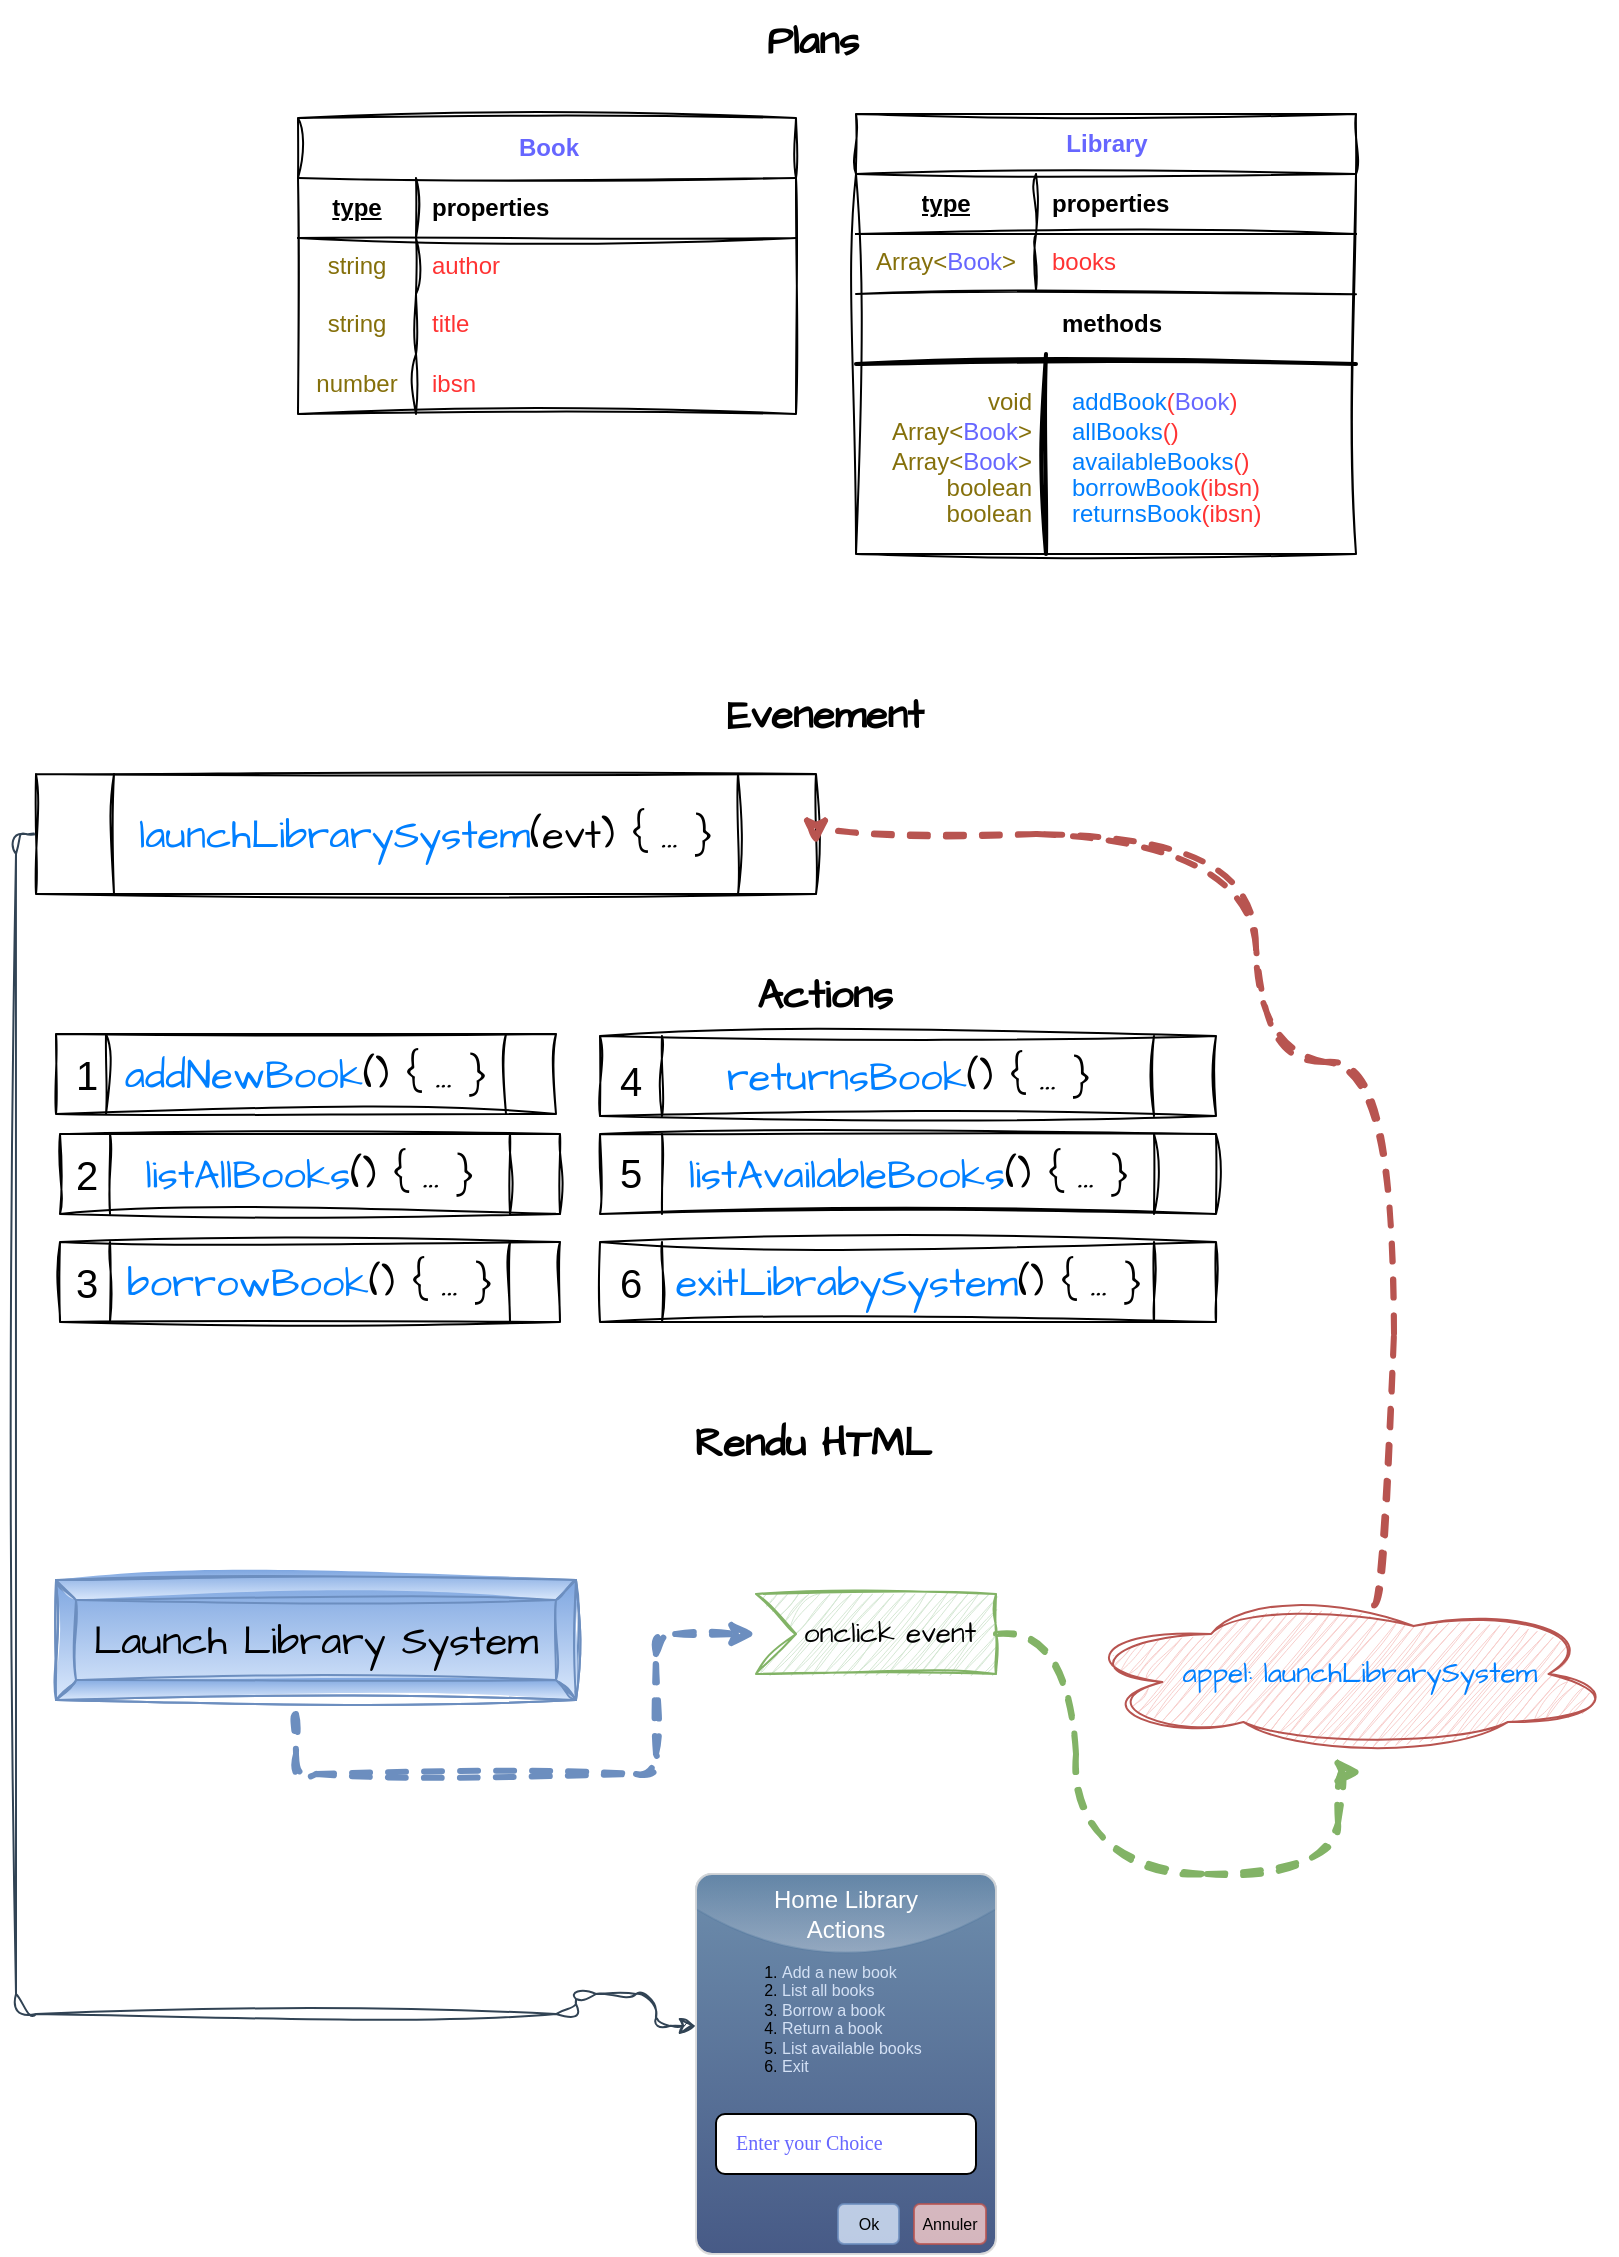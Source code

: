 <mxfile version="21.6.9" type="device">
  <diagram name="Page-1" id="LoJV06vB8Zq0_aZnyoDJ">
    <mxGraphModel dx="1246" dy="1634" grid="1" gridSize="10" guides="1" tooltips="1" connect="1" arrows="1" fold="1" page="1" pageScale="1" pageWidth="827" pageHeight="1169" background="none" math="0" shadow="0">
      <root>
        <mxCell id="0" />
        <mxCell id="1" parent="0" />
        <mxCell id="UfdmuZ-kfko3vVcRpHzJ-1" value="&lt;font color=&quot;#6666ff&quot;&gt;Book&lt;/font&gt;" style="shape=table;startSize=30;container=1;collapsible=1;childLayout=tableLayout;fixedRows=1;rowLines=0;fontStyle=1;align=center;resizeLast=1;html=1;labelBackgroundColor=none;rounded=0;sketch=1;curveFitting=1;jiggle=2;movable=1;resizable=1;rotatable=1;deletable=1;editable=1;locked=0;connectable=1;" vertex="1" parent="1">
          <mxGeometry x="151" y="62" width="249" height="148" as="geometry">
            <mxRectangle x="41" y="42" width="70" height="30" as="alternateBounds" />
          </mxGeometry>
        </mxCell>
        <mxCell id="UfdmuZ-kfko3vVcRpHzJ-2" value="" style="shape=tableRow;horizontal=0;startSize=0;swimlaneHead=0;swimlaneBody=0;fillColor=none;collapsible=0;dropTarget=0;points=[[0,0.5],[1,0.5]];portConstraint=eastwest;top=0;left=0;right=0;bottom=1;labelBackgroundColor=none;rounded=0;sketch=1;curveFitting=1;jiggle=2;movable=1;resizable=1;rotatable=1;deletable=1;editable=1;locked=0;connectable=1;" vertex="1" parent="UfdmuZ-kfko3vVcRpHzJ-1">
          <mxGeometry y="30" width="249" height="30" as="geometry" />
        </mxCell>
        <mxCell id="UfdmuZ-kfko3vVcRpHzJ-3" value="type" style="shape=partialRectangle;connectable=1;fillColor=none;top=0;left=0;bottom=0;right=0;fontStyle=5;overflow=hidden;whiteSpace=wrap;html=1;labelBackgroundColor=none;rounded=0;sketch=1;curveFitting=1;jiggle=2;movable=1;resizable=1;rotatable=1;deletable=1;editable=1;locked=0;" vertex="1" parent="UfdmuZ-kfko3vVcRpHzJ-2">
          <mxGeometry width="59" height="30" as="geometry">
            <mxRectangle width="59" height="30" as="alternateBounds" />
          </mxGeometry>
        </mxCell>
        <mxCell id="UfdmuZ-kfko3vVcRpHzJ-4" value="properties" style="shape=partialRectangle;connectable=1;fillColor=none;top=0;left=0;bottom=0;right=0;align=left;spacingLeft=6;fontStyle=1;overflow=hidden;whiteSpace=wrap;html=1;labelBackgroundColor=none;rounded=0;sketch=1;curveFitting=1;jiggle=2;movable=1;resizable=1;rotatable=1;deletable=1;editable=1;locked=0;" vertex="1" parent="UfdmuZ-kfko3vVcRpHzJ-2">
          <mxGeometry x="59" width="190" height="30" as="geometry">
            <mxRectangle width="190" height="30" as="alternateBounds" />
          </mxGeometry>
        </mxCell>
        <mxCell id="UfdmuZ-kfko3vVcRpHzJ-5" value="" style="shape=tableRow;horizontal=0;startSize=0;swimlaneHead=0;swimlaneBody=0;fillColor=none;collapsible=0;dropTarget=0;points=[[0,0.5],[1,0.5]];portConstraint=eastwest;top=0;left=0;right=0;bottom=0;labelBackgroundColor=none;rounded=0;sketch=1;curveFitting=1;jiggle=2;movable=1;resizable=1;rotatable=1;deletable=1;editable=1;locked=0;connectable=1;" vertex="1" parent="UfdmuZ-kfko3vVcRpHzJ-1">
          <mxGeometry y="60" width="249" height="28" as="geometry" />
        </mxCell>
        <mxCell id="UfdmuZ-kfko3vVcRpHzJ-6" value="string" style="shape=partialRectangle;connectable=1;fillColor=none;top=0;left=0;bottom=0;right=0;editable=1;overflow=hidden;whiteSpace=wrap;html=1;labelBackgroundColor=none;rounded=0;sketch=1;curveFitting=1;jiggle=2;fontColor=#85700B;movable=1;resizable=1;rotatable=1;deletable=1;locked=0;" vertex="1" parent="UfdmuZ-kfko3vVcRpHzJ-5">
          <mxGeometry width="59" height="28" as="geometry">
            <mxRectangle width="59" height="28" as="alternateBounds" />
          </mxGeometry>
        </mxCell>
        <mxCell id="UfdmuZ-kfko3vVcRpHzJ-7" value="author" style="shape=partialRectangle;connectable=1;fillColor=none;top=0;left=0;bottom=0;right=0;align=left;spacingLeft=6;overflow=hidden;whiteSpace=wrap;html=1;labelBackgroundColor=none;rounded=0;sketch=1;curveFitting=1;jiggle=2;fontColor=#FF3333;movable=1;resizable=1;rotatable=1;deletable=1;editable=1;locked=0;" vertex="1" parent="UfdmuZ-kfko3vVcRpHzJ-5">
          <mxGeometry x="59" width="190" height="28" as="geometry">
            <mxRectangle width="190" height="28" as="alternateBounds" />
          </mxGeometry>
        </mxCell>
        <mxCell id="UfdmuZ-kfko3vVcRpHzJ-8" value="" style="shape=tableRow;horizontal=0;startSize=0;swimlaneHead=0;swimlaneBody=0;fillColor=none;collapsible=0;dropTarget=0;points=[[0,0.5],[1,0.5]];portConstraint=eastwest;top=0;left=0;right=0;bottom=0;labelBackgroundColor=none;rounded=0;sketch=1;curveFitting=1;jiggle=2;movable=1;resizable=1;rotatable=1;deletable=1;editable=1;locked=0;connectable=1;" vertex="1" parent="UfdmuZ-kfko3vVcRpHzJ-1">
          <mxGeometry y="88" width="249" height="30" as="geometry" />
        </mxCell>
        <mxCell id="UfdmuZ-kfko3vVcRpHzJ-9" value="string" style="shape=partialRectangle;connectable=1;fillColor=none;top=0;left=0;bottom=0;right=0;editable=1;overflow=hidden;whiteSpace=wrap;html=1;labelBackgroundColor=none;rounded=0;sketch=1;curveFitting=1;jiggle=2;fontColor=#85700B;movable=1;resizable=1;rotatable=1;deletable=1;locked=0;" vertex="1" parent="UfdmuZ-kfko3vVcRpHzJ-8">
          <mxGeometry width="59" height="30" as="geometry">
            <mxRectangle width="59" height="30" as="alternateBounds" />
          </mxGeometry>
        </mxCell>
        <mxCell id="UfdmuZ-kfko3vVcRpHzJ-10" value="title" style="shape=partialRectangle;connectable=1;fillColor=none;top=0;left=0;bottom=0;right=0;align=left;spacingLeft=6;overflow=hidden;whiteSpace=wrap;html=1;labelBackgroundColor=none;rounded=0;sketch=1;curveFitting=1;jiggle=2;fontColor=#FF3333;movable=1;resizable=1;rotatable=1;deletable=1;editable=1;locked=0;" vertex="1" parent="UfdmuZ-kfko3vVcRpHzJ-8">
          <mxGeometry x="59" width="190" height="30" as="geometry">
            <mxRectangle width="190" height="30" as="alternateBounds" />
          </mxGeometry>
        </mxCell>
        <mxCell id="UfdmuZ-kfko3vVcRpHzJ-11" value="" style="shape=tableRow;horizontal=0;startSize=0;swimlaneHead=0;swimlaneBody=0;fillColor=none;collapsible=0;dropTarget=0;points=[[0,0.5],[1,0.5]];portConstraint=eastwest;top=0;left=0;right=0;bottom=0;labelBackgroundColor=none;rounded=0;sketch=1;curveFitting=1;jiggle=2;movable=1;resizable=1;rotatable=1;deletable=1;editable=1;locked=0;connectable=1;" vertex="1" parent="UfdmuZ-kfko3vVcRpHzJ-1">
          <mxGeometry y="118" width="249" height="30" as="geometry" />
        </mxCell>
        <mxCell id="UfdmuZ-kfko3vVcRpHzJ-12" value="number" style="shape=partialRectangle;connectable=1;fillColor=none;top=0;left=0;bottom=0;right=0;editable=1;overflow=hidden;whiteSpace=wrap;html=1;labelBackgroundColor=none;rounded=0;sketch=1;curveFitting=1;jiggle=2;fontColor=#85700B;movable=1;resizable=1;rotatable=1;deletable=1;locked=0;" vertex="1" parent="UfdmuZ-kfko3vVcRpHzJ-11">
          <mxGeometry width="59" height="30" as="geometry">
            <mxRectangle width="59" height="30" as="alternateBounds" />
          </mxGeometry>
        </mxCell>
        <mxCell id="UfdmuZ-kfko3vVcRpHzJ-13" value="ibsn" style="shape=partialRectangle;connectable=1;fillColor=none;top=0;left=0;bottom=0;right=0;align=left;spacingLeft=6;overflow=hidden;whiteSpace=wrap;html=1;labelBackgroundColor=none;rounded=0;sketch=1;curveFitting=1;jiggle=2;fontColor=#FF3333;movable=1;resizable=1;rotatable=1;deletable=1;editable=1;locked=0;" vertex="1" parent="UfdmuZ-kfko3vVcRpHzJ-11">
          <mxGeometry x="59" width="190" height="30" as="geometry">
            <mxRectangle width="190" height="30" as="alternateBounds" />
          </mxGeometry>
        </mxCell>
        <mxCell id="UfdmuZ-kfko3vVcRpHzJ-14" value="&lt;font color=&quot;#6666ff&quot;&gt;Library&lt;/font&gt;" style="shape=table;startSize=30;container=1;collapsible=1;childLayout=tableLayout;fixedRows=1;rowLines=0;fontStyle=1;align=center;resizeLast=1;html=1;labelBackgroundColor=none;rounded=0;sketch=1;curveFitting=1;jiggle=2;movable=1;resizable=1;rotatable=1;deletable=1;editable=1;locked=0;connectable=1;" vertex="1" parent="1">
          <mxGeometry x="430" y="60" width="250" height="220" as="geometry">
            <mxRectangle x="41" y="42" width="70" height="30" as="alternateBounds" />
          </mxGeometry>
        </mxCell>
        <mxCell id="UfdmuZ-kfko3vVcRpHzJ-15" value="" style="shape=tableRow;horizontal=0;startSize=0;swimlaneHead=0;swimlaneBody=0;fillColor=none;collapsible=0;dropTarget=0;points=[[0,0.5],[1,0.5]];portConstraint=eastwest;top=0;left=0;right=0;bottom=1;labelBackgroundColor=none;rounded=0;sketch=1;curveFitting=1;jiggle=2;movable=1;resizable=1;rotatable=1;deletable=1;editable=1;locked=0;connectable=1;" vertex="1" parent="UfdmuZ-kfko3vVcRpHzJ-14">
          <mxGeometry y="30" width="250" height="30" as="geometry" />
        </mxCell>
        <mxCell id="UfdmuZ-kfko3vVcRpHzJ-16" value="type" style="shape=partialRectangle;connectable=1;fillColor=none;top=0;left=0;bottom=0;right=0;fontStyle=5;overflow=hidden;whiteSpace=wrap;html=1;labelBackgroundColor=none;rounded=0;sketch=1;curveFitting=1;jiggle=2;movable=1;resizable=1;rotatable=1;deletable=1;editable=1;locked=0;" vertex="1" parent="UfdmuZ-kfko3vVcRpHzJ-15">
          <mxGeometry width="90" height="30" as="geometry">
            <mxRectangle width="90" height="30" as="alternateBounds" />
          </mxGeometry>
        </mxCell>
        <mxCell id="UfdmuZ-kfko3vVcRpHzJ-17" value="properties" style="shape=partialRectangle;connectable=1;fillColor=none;top=0;left=0;bottom=0;right=0;align=left;spacingLeft=6;fontStyle=1;overflow=hidden;whiteSpace=wrap;html=1;labelBackgroundColor=none;rounded=0;sketch=1;curveFitting=1;jiggle=2;movable=1;resizable=1;rotatable=1;deletable=1;editable=1;locked=0;" vertex="1" parent="UfdmuZ-kfko3vVcRpHzJ-15">
          <mxGeometry x="90" width="160" height="30" as="geometry">
            <mxRectangle width="160" height="30" as="alternateBounds" />
          </mxGeometry>
        </mxCell>
        <mxCell id="UfdmuZ-kfko3vVcRpHzJ-18" value="" style="shape=tableRow;horizontal=0;startSize=0;swimlaneHead=0;swimlaneBody=0;fillColor=none;collapsible=0;dropTarget=0;points=[[0,0.5],[1,0.5]];portConstraint=eastwest;top=0;left=0;right=0;bottom=0;labelBackgroundColor=none;rounded=0;sketch=1;curveFitting=1;jiggle=2;movable=1;resizable=1;rotatable=1;deletable=1;editable=1;locked=0;connectable=1;" vertex="1" parent="UfdmuZ-kfko3vVcRpHzJ-14">
          <mxGeometry y="60" width="250" height="28" as="geometry" />
        </mxCell>
        <mxCell id="UfdmuZ-kfko3vVcRpHzJ-19" value="&lt;font color=&quot;#85700b&quot;&gt;Array&amp;lt;&lt;/font&gt;&lt;font color=&quot;#6666ff&quot;&gt;Book&lt;/font&gt;&lt;font color=&quot;#85700b&quot;&gt;&amp;gt;&lt;/font&gt;" style="shape=partialRectangle;connectable=1;fillColor=none;top=0;left=0;bottom=0;right=0;editable=1;overflow=hidden;whiteSpace=wrap;html=1;labelBackgroundColor=none;rounded=0;sketch=1;curveFitting=1;jiggle=2;movable=1;resizable=1;rotatable=1;deletable=1;locked=0;" vertex="1" parent="UfdmuZ-kfko3vVcRpHzJ-18">
          <mxGeometry width="90" height="28" as="geometry">
            <mxRectangle width="90" height="28" as="alternateBounds" />
          </mxGeometry>
        </mxCell>
        <mxCell id="UfdmuZ-kfko3vVcRpHzJ-20" value="books" style="shape=partialRectangle;connectable=1;fillColor=none;top=0;left=0;bottom=0;right=0;align=left;spacingLeft=6;overflow=hidden;whiteSpace=wrap;html=1;labelBackgroundColor=none;rounded=0;sketch=1;curveFitting=1;jiggle=2;fontColor=#FF3333;movable=1;resizable=1;rotatable=1;deletable=1;editable=1;locked=0;" vertex="1" parent="UfdmuZ-kfko3vVcRpHzJ-18">
          <mxGeometry x="90" width="160" height="28" as="geometry">
            <mxRectangle width="160" height="28" as="alternateBounds" />
          </mxGeometry>
        </mxCell>
        <mxCell id="UfdmuZ-kfko3vVcRpHzJ-37" value="" style="endArrow=none;html=1;rounded=0;sketch=1;hachureGap=4;jiggle=2;curveFitting=1;fontFamily=Architects Daughter;fontSource=https%3A%2F%2Ffonts.googleapis.com%2Fcss%3Ffamily%3DArchitects%2BDaughter;fontSize=16;entryX=1;entryY=1.076;entryDx=0;entryDy=0;entryPerimeter=0;movable=1;resizable=1;rotatable=1;deletable=1;editable=1;locked=0;connectable=1;" edge="1" parent="1" target="UfdmuZ-kfko3vVcRpHzJ-18">
          <mxGeometry width="50" height="50" relative="1" as="geometry">
            <mxPoint x="430" y="150" as="sourcePoint" />
            <mxPoint x="550" y="150" as="targetPoint" />
          </mxGeometry>
        </mxCell>
        <mxCell id="UfdmuZ-kfko3vVcRpHzJ-40" value="methods" style="shape=partialRectangle;connectable=1;fillColor=none;top=0;left=0;bottom=0;right=0;align=center;spacingLeft=6;fontStyle=1;overflow=hidden;whiteSpace=wrap;html=1;labelBackgroundColor=none;rounded=0;sketch=1;curveFitting=1;jiggle=2;movable=1;resizable=1;rotatable=1;deletable=1;editable=1;locked=0;" vertex="1" parent="1">
          <mxGeometry x="430" y="150" width="250" height="30" as="geometry">
            <mxRectangle width="209" height="30" as="alternateBounds" />
          </mxGeometry>
        </mxCell>
        <mxCell id="UfdmuZ-kfko3vVcRpHzJ-46" value="" style="line;strokeWidth=2;html=1;sketch=1;hachureGap=4;jiggle=2;curveFitting=1;fontFamily=Architects Daughter;fontSource=https%3A%2F%2Ffonts.googleapis.com%2Fcss%3Ffamily%3DArchitects%2BDaughter;fontSize=20;movable=1;resizable=1;rotatable=1;deletable=1;editable=1;locked=0;connectable=1;" vertex="1" parent="1">
          <mxGeometry x="430" y="180" width="250" height="10" as="geometry" />
        </mxCell>
        <mxCell id="UfdmuZ-kfko3vVcRpHzJ-55" value="&lt;font color=&quot;#85700b&quot;&gt;void&lt;/font&gt;" style="shape=partialRectangle;connectable=1;fillColor=none;top=0;left=0;bottom=0;right=0;editable=1;overflow=hidden;whiteSpace=wrap;html=1;labelBackgroundColor=none;rounded=0;sketch=1;curveFitting=1;jiggle=2;align=right;strokeColor=default;aspect=fixed;movable=1;resizable=1;rotatable=1;deletable=1;locked=0;" vertex="1" parent="1">
          <mxGeometry x="430" y="194" width="90" height="20" as="geometry">
            <mxRectangle width="90" height="28" as="alternateBounds" />
          </mxGeometry>
        </mxCell>
        <mxCell id="UfdmuZ-kfko3vVcRpHzJ-56" value="&lt;font color=&quot;#007fff&quot;&gt;addBook&lt;/font&gt;(&lt;font color=&quot;#6666ff&quot;&gt;Book&lt;/font&gt;)" style="shape=partialRectangle;connectable=1;fillColor=none;top=0;left=0;bottom=0;right=0;align=left;spacingLeft=6;overflow=hidden;whiteSpace=wrap;html=1;labelBackgroundColor=none;rounded=0;sketch=1;curveFitting=1;jiggle=2;fontColor=#FF3333;strokeColor=default;aspect=fixed;movable=1;resizable=1;rotatable=1;deletable=1;editable=1;locked=0;" vertex="1" parent="1">
          <mxGeometry x="530" y="194" width="150" height="20" as="geometry">
            <mxRectangle width="210" height="28" as="alternateBounds" />
          </mxGeometry>
        </mxCell>
        <mxCell id="UfdmuZ-kfko3vVcRpHzJ-57" value="" style="line;strokeWidth=2;direction=south;html=1;sketch=1;hachureGap=4;jiggle=2;curveFitting=1;fontFamily=Architects Daughter;fontSource=https%3A%2F%2Ffonts.googleapis.com%2Fcss%3Ffamily%3DArchitects%2BDaughter;fontSize=20;movable=1;resizable=1;rotatable=1;deletable=1;editable=1;locked=0;connectable=1;" vertex="1" parent="1">
          <mxGeometry x="520" y="180" width="10" height="100" as="geometry" />
        </mxCell>
        <mxCell id="UfdmuZ-kfko3vVcRpHzJ-58" value="&lt;font color=&quot;#85700b&quot;&gt;Array&amp;lt;&lt;/font&gt;&lt;font color=&quot;#6666ff&quot;&gt;Book&lt;/font&gt;&lt;font color=&quot;#85700b&quot;&gt;&amp;gt;&lt;/font&gt;" style="shape=partialRectangle;connectable=1;fillColor=none;top=0;left=0;bottom=0;right=0;editable=1;overflow=hidden;whiteSpace=wrap;html=1;labelBackgroundColor=none;rounded=0;sketch=1;curveFitting=1;jiggle=2;align=right;strokeColor=default;aspect=fixed;movable=1;resizable=1;rotatable=1;deletable=1;locked=0;" vertex="1" parent="1">
          <mxGeometry x="430" y="209" width="90" height="20" as="geometry">
            <mxRectangle width="90" height="28" as="alternateBounds" />
          </mxGeometry>
        </mxCell>
        <mxCell id="UfdmuZ-kfko3vVcRpHzJ-59" value="&lt;font color=&quot;#007fff&quot;&gt;allBooks&lt;/font&gt;()" style="shape=partialRectangle;connectable=1;fillColor=none;top=0;left=0;bottom=0;right=0;align=left;spacingLeft=6;overflow=hidden;whiteSpace=wrap;html=1;labelBackgroundColor=none;rounded=0;sketch=1;curveFitting=1;jiggle=2;fontColor=#FF3333;strokeColor=default;aspect=fixed;movable=1;resizable=1;rotatable=1;deletable=1;editable=1;locked=0;" vertex="1" parent="1">
          <mxGeometry x="530" y="209" width="150" height="20" as="geometry">
            <mxRectangle width="210" height="28" as="alternateBounds" />
          </mxGeometry>
        </mxCell>
        <mxCell id="UfdmuZ-kfko3vVcRpHzJ-60" value="&lt;font color=&quot;#85700b&quot;&gt;boolean&lt;/font&gt;" style="shape=partialRectangle;connectable=1;fillColor=none;top=0;left=0;bottom=0;right=0;editable=1;overflow=hidden;whiteSpace=wrap;html=1;labelBackgroundColor=none;rounded=0;sketch=1;curveFitting=1;jiggle=2;align=right;strokeColor=default;aspect=fixed;movable=1;resizable=1;rotatable=1;deletable=1;locked=0;" vertex="1" parent="1">
          <mxGeometry x="430" y="237" width="90" height="20" as="geometry">
            <mxRectangle width="90" height="28" as="alternateBounds" />
          </mxGeometry>
        </mxCell>
        <mxCell id="UfdmuZ-kfko3vVcRpHzJ-61" value="&lt;font color=&quot;#007fff&quot;&gt;borrowBook&lt;/font&gt;(ibsn)" style="shape=partialRectangle;connectable=1;fillColor=none;top=0;left=0;bottom=0;right=0;align=left;spacingLeft=6;overflow=hidden;whiteSpace=wrap;html=1;labelBackgroundColor=none;rounded=0;sketch=1;curveFitting=1;jiggle=2;fontColor=#FF3333;strokeColor=default;aspect=fixed;movable=1;resizable=1;rotatable=1;deletable=1;editable=1;locked=0;" vertex="1" parent="1">
          <mxGeometry x="530" y="237" width="150" height="20" as="geometry">
            <mxRectangle width="210" height="28" as="alternateBounds" />
          </mxGeometry>
        </mxCell>
        <mxCell id="UfdmuZ-kfko3vVcRpHzJ-62" value="&lt;font color=&quot;#85700b&quot;&gt;boolean&lt;/font&gt;" style="shape=partialRectangle;connectable=1;fillColor=none;top=0;left=0;bottom=0;right=0;editable=1;overflow=hidden;whiteSpace=wrap;html=1;labelBackgroundColor=none;rounded=0;sketch=1;curveFitting=1;jiggle=2;align=right;strokeColor=default;aspect=fixed;movable=1;resizable=1;rotatable=1;deletable=1;locked=0;" vertex="1" parent="1">
          <mxGeometry x="430" y="250" width="90" height="20" as="geometry">
            <mxRectangle width="90" height="28" as="alternateBounds" />
          </mxGeometry>
        </mxCell>
        <mxCell id="UfdmuZ-kfko3vVcRpHzJ-63" value="&lt;font color=&quot;#007fff&quot;&gt;returnsBook&lt;/font&gt;(ibsn)" style="shape=partialRectangle;connectable=1;fillColor=none;top=0;left=0;bottom=0;right=0;align=left;spacingLeft=6;overflow=hidden;whiteSpace=wrap;html=1;labelBackgroundColor=none;rounded=0;sketch=1;curveFitting=1;jiggle=2;fontColor=#FF3333;strokeColor=default;aspect=fixed;movable=1;resizable=1;rotatable=1;deletable=1;editable=1;locked=0;" vertex="1" parent="1">
          <mxGeometry x="530" y="250" width="150" height="20" as="geometry">
            <mxRectangle width="210" height="28" as="alternateBounds" />
          </mxGeometry>
        </mxCell>
        <mxCell id="UfdmuZ-kfko3vVcRpHzJ-65" value="&lt;font color=&quot;#85700b&quot;&gt;Array&amp;lt;&lt;/font&gt;&lt;font color=&quot;#6666ff&quot;&gt;Book&lt;/font&gt;&lt;font color=&quot;#85700b&quot;&gt;&amp;gt;&lt;/font&gt;" style="shape=partialRectangle;connectable=1;fillColor=none;top=0;left=0;bottom=0;right=0;editable=1;overflow=hidden;whiteSpace=wrap;html=1;labelBackgroundColor=none;rounded=0;sketch=1;curveFitting=1;jiggle=2;align=right;strokeColor=default;aspect=fixed;movable=1;resizable=1;rotatable=1;deletable=1;locked=0;" vertex="1" parent="1">
          <mxGeometry x="430" y="224" width="90" height="20" as="geometry">
            <mxRectangle width="90" height="28" as="alternateBounds" />
          </mxGeometry>
        </mxCell>
        <mxCell id="UfdmuZ-kfko3vVcRpHzJ-66" value="&lt;font color=&quot;#007fff&quot;&gt;availableBooks&lt;/font&gt;()" style="shape=partialRectangle;connectable=1;fillColor=none;top=0;left=0;bottom=0;right=0;align=left;spacingLeft=6;overflow=hidden;whiteSpace=wrap;html=1;labelBackgroundColor=none;rounded=0;sketch=1;curveFitting=1;jiggle=2;fontColor=#FF3333;strokeColor=default;aspect=fixed;movable=1;resizable=1;rotatable=1;deletable=1;editable=1;locked=0;" vertex="1" parent="1">
          <mxGeometry x="530" y="224" width="150" height="20" as="geometry">
            <mxRectangle width="210" height="28" as="alternateBounds" />
          </mxGeometry>
        </mxCell>
        <mxCell id="UfdmuZ-kfko3vVcRpHzJ-119" value="" style="edgeStyle=orthogonalEdgeStyle;rounded=1;sketch=1;hachureGap=4;jiggle=2;curveFitting=1;orthogonalLoop=1;jettySize=auto;html=1;fontFamily=Architects Daughter;fontSource=https%3A%2F%2Ffonts.googleapis.com%2Fcss%3Ffamily%3DArchitects%2BDaughter;fontSize=16;dashed=1;strokeWidth=3;fillColor=#dae8fc;strokeColor=#6c8ebf;" edge="1" parent="1" target="UfdmuZ-kfko3vVcRpHzJ-111">
          <mxGeometry relative="1" as="geometry">
            <mxPoint x="150.0" y="860" as="sourcePoint" />
            <Array as="points">
              <mxPoint x="150" y="890" />
              <mxPoint x="330" y="890" />
              <mxPoint x="330" y="820" />
            </Array>
          </mxGeometry>
        </mxCell>
        <mxCell id="UfdmuZ-kfko3vVcRpHzJ-72" value="Launch Library System" style="labelPosition=center;verticalLabelPosition=middle;align=center;html=1;shape=mxgraph.basic.button;dx=10;whiteSpace=wrap;hachureGap=4;fontFamily=Architects Daughter;fontSource=https%3A%2F%2Ffonts.googleapis.com%2Fcss%3Ffamily%3DArchitects%2BDaughter;fontSize=20;flipH=1;flipV=1;sketch=1;curveFitting=1;jiggle=2;shadow=0;fixedWidth=0;resizeWidth=0;fillColor=#dae8fc;gradientColor=#7ea6e0;strokeColor=#6c8ebf;" vertex="1" parent="1">
          <mxGeometry x="30" y="793" width="260" height="60" as="geometry" />
        </mxCell>
        <mxCell id="UfdmuZ-kfko3vVcRpHzJ-73" value="Plans" style="text;html=1;align=center;verticalAlign=middle;resizable=0;points=[];autosize=1;strokeColor=none;fillColor=none;fontSize=20;fontFamily=Architects Daughter;fontStyle=1" vertex="1" parent="1">
          <mxGeometry x="373" y="3" width="70" height="40" as="geometry" />
        </mxCell>
        <mxCell id="UfdmuZ-kfko3vVcRpHzJ-76" value="Rendu HTML" style="text;html=1;align=center;verticalAlign=middle;resizable=0;points=[];autosize=1;strokeColor=none;fillColor=none;fontSize=20;fontFamily=Architects Daughter;fontStyle=1" vertex="1" parent="1">
          <mxGeometry x="333" y="704" width="150" height="40" as="geometry" />
        </mxCell>
        <mxCell id="UfdmuZ-kfko3vVcRpHzJ-123" value="" style="edgeStyle=orthogonalEdgeStyle;sketch=1;hachureGap=4;jiggle=2;curveFitting=1;orthogonalLoop=1;jettySize=auto;html=1;fontFamily=Architects Daughter;fontSource=https%3A%2F%2Ffonts.googleapis.com%2Fcss%3Ffamily%3DArchitects%2BDaughter;fontSize=16;curved=1;dashed=1;strokeWidth=3;entryX=0.53;entryY=0.988;entryDx=0;entryDy=0;entryPerimeter=0;fillColor=#d5e8d4;strokeColor=#82b366;" edge="1" parent="1" source="UfdmuZ-kfko3vVcRpHzJ-111">
          <mxGeometry relative="1" as="geometry">
            <mxPoint x="683.1" y="889.04" as="targetPoint" />
            <Array as="points">
              <mxPoint x="540" y="820" />
              <mxPoint x="540" y="940" />
              <mxPoint x="671" y="940" />
              <mxPoint x="671" y="889" />
            </Array>
          </mxGeometry>
        </mxCell>
        <mxCell id="UfdmuZ-kfko3vVcRpHzJ-111" value="onclick event" style="html=1;shape=mxgraph.infographic.ribbonSimple;notch1=20;notch2=0;align=center;verticalAlign=middle;fontSize=14;fontStyle=0;fillColor=#d5e8d4;flipH=0;spacingRight=0;spacingLeft=14;whiteSpace=wrap;sketch=1;hachureGap=4;jiggle=2;curveFitting=1;fontFamily=Architects Daughter;fontSource=https%3A%2F%2Ffonts.googleapis.com%2Fcss%3Ffamily%3DArchitects%2BDaughter;strokeColor=#82b366;" vertex="1" parent="1">
          <mxGeometry x="380" y="800" width="120" height="40" as="geometry" />
        </mxCell>
        <mxCell id="UfdmuZ-kfko3vVcRpHzJ-122" value="&lt;font color=&quot;#007fff&quot;&gt;appel: launchLibrarySystem&lt;/font&gt;" style="ellipse;shape=cloud;whiteSpace=wrap;html=1;fontSize=14;fontFamily=Architects Daughter;fillColor=#f8cecc;strokeColor=#b85450;fontStyle=0;spacingRight=0;spacingLeft=14;sketch=1;hachureGap=4;jiggle=2;curveFitting=1;fontSource=https%3A%2F%2Ffonts.googleapis.com%2Fcss%3Ffamily%3DArchitects%2BDaughter;" vertex="1" parent="1">
          <mxGeometry x="540" y="800" width="270" height="80" as="geometry" />
        </mxCell>
        <mxCell id="UfdmuZ-kfko3vVcRpHzJ-135" value="Evenement" style="text;html=1;align=center;verticalAlign=middle;resizable=0;points=[];autosize=1;strokeColor=none;fillColor=none;fontSize=20;fontFamily=Architects Daughter;fontStyle=1" vertex="1" parent="1">
          <mxGeometry x="349" y="340" width="130" height="40" as="geometry" />
        </mxCell>
        <mxCell id="UfdmuZ-kfko3vVcRpHzJ-161" value="" style="edgeStyle=orthogonalEdgeStyle;rounded=1;sketch=1;hachureGap=4;jiggle=2;curveFitting=1;orthogonalLoop=1;jettySize=auto;html=1;fontFamily=Architects Daughter;fontSource=https%3A%2F%2Ffonts.googleapis.com%2Fcss%3Ffamily%3DArchitects%2BDaughter;fontSize=16;exitX=0;exitY=0.5;exitDx=0;exitDy=0;entryX=0;entryY=0.4;entryDx=0;entryDy=0;entryPerimeter=0;fillColor=#647687;strokeColor=#314354;" edge="1" parent="1" source="UfdmuZ-kfko3vVcRpHzJ-136" target="UfdmuZ-kfko3vVcRpHzJ-153">
          <mxGeometry relative="1" as="geometry">
            <mxPoint x="10" y="420" as="sourcePoint" />
            <mxPoint x="320" y="910" as="targetPoint" />
            <Array as="points">
              <mxPoint x="10" y="420" />
              <mxPoint x="10" y="1010" />
              <mxPoint x="290" y="1010" />
              <mxPoint x="290" y="1000" />
              <mxPoint x="330" y="1000" />
            </Array>
          </mxGeometry>
        </mxCell>
        <mxCell id="UfdmuZ-kfko3vVcRpHzJ-136" value="&lt;font color=&quot;#007fff&quot;&gt;launchLibrarySystem&lt;/font&gt;(evt) { ... }" style="shape=process;whiteSpace=wrap;html=1;backgroundOutline=1;sketch=1;hachureGap=4;jiggle=2;curveFitting=1;fontFamily=Architects Daughter;fontSource=https%3A%2F%2Ffonts.googleapis.com%2Fcss%3Ffamily%3DArchitects%2BDaughter;fontSize=20;" vertex="1" parent="1">
          <mxGeometry x="20" y="390" width="390" height="60" as="geometry" />
        </mxCell>
        <mxCell id="UfdmuZ-kfko3vVcRpHzJ-144" value="" style="edgeStyle=orthogonalEdgeStyle;sketch=1;hachureGap=4;jiggle=2;curveFitting=1;orthogonalLoop=1;jettySize=auto;html=1;fontFamily=Architects Daughter;fontSource=https%3A%2F%2Ffonts.googleapis.com%2Fcss%3Ffamily%3DArchitects%2BDaughter;fontSize=16;curved=1;dashed=1;strokeWidth=3;exitX=0.552;exitY=0.071;exitDx=0;exitDy=0;exitPerimeter=0;entryX=1;entryY=0.594;entryDx=0;entryDy=0;entryPerimeter=0;fillColor=#f8cecc;strokeColor=#b85450;" edge="1" parent="1" source="UfdmuZ-kfko3vVcRpHzJ-122" target="UfdmuZ-kfko3vVcRpHzJ-136">
          <mxGeometry relative="1" as="geometry">
            <mxPoint x="540" y="404" as="sourcePoint" />
            <mxPoint x="630" y="334" as="targetPoint" />
            <Array as="points">
              <mxPoint x="699" y="534" />
              <mxPoint x="630" y="534" />
              <mxPoint x="630" y="420" />
              <mxPoint x="410" y="420" />
            </Array>
          </mxGeometry>
        </mxCell>
        <mxCell id="UfdmuZ-kfko3vVcRpHzJ-153" value="" style="html=1;shadow=0;dashed=0;shape=mxgraph.ios.fancyRRect;rSize=8;strokeColor=#dddddd;fillColor=#497198;gradientColor=#193168;opacity=80;fontColor=#ffffff;fontSize=8;whiteSpace=wrap;align=center;sketch=0;hachureGap=4;pointerEvents=0;fontFamily=Helvetica;jiggle=2;curveFitting=1;fontSource=https%3A%2F%2Ffonts.googleapis.com%2Fcss%3Ffamily%3DArchitects%2BDaughter;" vertex="1" parent="1">
          <mxGeometry x="350" y="940" width="150" height="190" as="geometry" />
        </mxCell>
        <mxCell id="UfdmuZ-kfko3vVcRpHzJ-154" value="&lt;br&gt;Home Library&lt;br&gt;Actions" style="html=1;shadow=0;dashed=0;shape=mxgraph.ios.anchor;fontSize=12;fontColor=#ffffff;whiteSpace=wrap;resizeWidth=1;sketch=0;hachureGap=4;pointerEvents=0;fontFamily=Helvetica;jiggle=2;curveFitting=1;fontSource=https%3A%2F%2Ffonts.googleapis.com%2Fcss%3Ffamily%3DArchitects%2BDaughter;" vertex="1" parent="UfdmuZ-kfko3vVcRpHzJ-153">
          <mxGeometry width="150" height="25" relative="1" as="geometry" />
        </mxCell>
        <mxCell id="UfdmuZ-kfko3vVcRpHzJ-155" value="Ok" style="html=1;shadow=0;dashed=0;shape=mxgraph.ios.rrect;rSize=3;fontSize=8;strokeColor=#6c8ebf;fillColor=#dae8fc;opacity=80;whiteSpace=wrap;sketch=0;hachureGap=4;pointerEvents=0;fontFamily=Helvetica;jiggle=2;curveFitting=1;fontSource=https%3A%2F%2Ffonts.googleapis.com%2Fcss%3Ffamily%3DArchitects%2BDaughter;" vertex="1" parent="UfdmuZ-kfko3vVcRpHzJ-153">
          <mxGeometry x="0.5" y="1" width="30.5" height="20" relative="1" as="geometry">
            <mxPoint x="-4" y="-25" as="offset" />
          </mxGeometry>
        </mxCell>
        <mxCell id="UfdmuZ-kfko3vVcRpHzJ-167" value="&lt;ol style=&quot;font-size: 8px;&quot;&gt;&lt;li style=&quot;font-size: 8px;&quot;&gt;&lt;font color=&quot;#d4e1f5&quot; style=&quot;font-size: 8px;&quot;&gt;Add a new book&lt;/font&gt;&lt;/li&gt;&lt;li style=&quot;font-size: 8px;&quot;&gt;&lt;font color=&quot;#d4e1f5&quot; style=&quot;font-size: 8px;&quot;&gt;List all books&lt;br style=&quot;font-size: 8px;&quot;&gt;&lt;/font&gt;&lt;/li&gt;&lt;li style=&quot;font-size: 8px;&quot;&gt;&lt;font color=&quot;#d4e1f5&quot; style=&quot;font-size: 8px;&quot;&gt;Borrow a book&lt;/font&gt;&lt;/li&gt;&lt;li style=&quot;font-size: 8px;&quot;&gt;&lt;font color=&quot;#d4e1f5&quot; style=&quot;font-size: 8px;&quot;&gt;Return a book&lt;/font&gt;&lt;/li&gt;&lt;li style=&quot;font-size: 8px;&quot;&gt;&lt;font color=&quot;#d4e1f5&quot; style=&quot;font-size: 8px;&quot;&gt;List available books&lt;/font&gt;&lt;/li&gt;&lt;li style=&quot;font-size: 8px;&quot;&gt;&lt;font color=&quot;#d4e1f5&quot; style=&quot;font-size: 8px;&quot;&gt;Exit&lt;br style=&quot;font-size: 8px;&quot;&gt;&lt;/font&gt;&lt;/li&gt;&lt;/ol&gt;" style="text;strokeColor=none;fillColor=none;html=1;whiteSpace=wrap;verticalAlign=middle;overflow=hidden;fontSize=8;fontFamily=Helvetica;fontColor=#000000;align=left;" vertex="1" parent="UfdmuZ-kfko3vVcRpHzJ-153">
          <mxGeometry x="1" y="34" width="149" height="76" as="geometry" />
        </mxCell>
        <mxCell id="UfdmuZ-kfko3vVcRpHzJ-178" value="Enter your Choice&#xa;" style="rounded=1;hachureGap=4;fontFamily=Tahoma;fontSize=10;align=left;whiteSpace=wrap;spacingTop=9;spacingLeft=8;fontColor=#6666FF;" vertex="1" parent="UfdmuZ-kfko3vVcRpHzJ-153">
          <mxGeometry x="10" y="120" width="130" height="30" as="geometry" />
        </mxCell>
        <mxCell id="UfdmuZ-kfko3vVcRpHzJ-171" value="Annuler" style="html=1;shadow=0;dashed=0;shape=mxgraph.ios.rrect;rSize=3;fontSize=8;strokeColor=#b85450;fillColor=#f8cecc;opacity=80;whiteSpace=wrap;sketch=0;hachureGap=4;pointerEvents=0;fontFamily=Helvetica;jiggle=2;curveFitting=1;fontSource=https%3A%2F%2Ffonts.googleapis.com%2Fcss%3Ffamily%3DArchitects%2BDaughter;" vertex="1" parent="1">
          <mxGeometry x="459" y="1105" width="36" height="20" as="geometry" />
        </mxCell>
        <mxCell id="UfdmuZ-kfko3vVcRpHzJ-179" value="Actions" style="text;html=1;align=center;verticalAlign=middle;resizable=0;points=[];autosize=1;strokeColor=none;fillColor=none;fontSize=20;fontFamily=Architects Daughter;fontStyle=1" vertex="1" parent="1">
          <mxGeometry x="369" y="480" width="90" height="40" as="geometry" />
        </mxCell>
        <mxCell id="UfdmuZ-kfko3vVcRpHzJ-180" value="&lt;font color=&quot;#007fff&quot;&gt;addNewBook&lt;/font&gt;() { ... }" style="shape=process;whiteSpace=wrap;html=1;backgroundOutline=1;sketch=1;hachureGap=4;jiggle=2;curveFitting=1;fontFamily=Architects Daughter;fontSource=https%3A%2F%2Ffonts.googleapis.com%2Fcss%3Ffamily%3DArchitects%2BDaughter;fontSize=20;" vertex="1" parent="1">
          <mxGeometry x="30" y="520" width="250" height="40" as="geometry" />
        </mxCell>
        <mxCell id="UfdmuZ-kfko3vVcRpHzJ-181" value="&lt;font color=&quot;#007fff&quot;&gt;listAllBooks&lt;/font&gt;() { ... }" style="shape=process;whiteSpace=wrap;html=1;backgroundOutline=1;sketch=1;hachureGap=4;jiggle=2;curveFitting=1;fontFamily=Architects Daughter;fontSource=https%3A%2F%2Ffonts.googleapis.com%2Fcss%3Ffamily%3DArchitects%2BDaughter;fontSize=20;" vertex="1" parent="1">
          <mxGeometry x="32" y="570" width="250" height="40" as="geometry" />
        </mxCell>
        <mxCell id="UfdmuZ-kfko3vVcRpHzJ-182" value="&lt;font color=&quot;#007fff&quot;&gt;borrowBook&lt;/font&gt;() { ... }" style="shape=process;whiteSpace=wrap;html=1;backgroundOutline=1;sketch=1;hachureGap=4;jiggle=2;curveFitting=1;fontFamily=Architects Daughter;fontSource=https%3A%2F%2Ffonts.googleapis.com%2Fcss%3Ffamily%3DArchitects%2BDaughter;fontSize=20;" vertex="1" parent="1">
          <mxGeometry x="32" y="624" width="250" height="40" as="geometry" />
        </mxCell>
        <mxCell id="UfdmuZ-kfko3vVcRpHzJ-183" value="&lt;font color=&quot;#007fff&quot;&gt;returnsBook&lt;/font&gt;() { ... }" style="shape=process;whiteSpace=wrap;html=1;backgroundOutline=1;sketch=1;hachureGap=4;jiggle=2;curveFitting=1;fontFamily=Architects Daughter;fontSource=https%3A%2F%2Ffonts.googleapis.com%2Fcss%3Ffamily%3DArchitects%2BDaughter;fontSize=20;" vertex="1" parent="1">
          <mxGeometry x="302" y="521" width="308" height="40" as="geometry" />
        </mxCell>
        <mxCell id="UfdmuZ-kfko3vVcRpHzJ-184" value="&lt;font color=&quot;#007fff&quot;&gt;listAvailableBooks&lt;/font&gt;() { ... }" style="shape=process;whiteSpace=wrap;html=1;backgroundOutline=1;sketch=1;hachureGap=4;jiggle=2;curveFitting=1;fontFamily=Architects Daughter;fontSource=https%3A%2F%2Ffonts.googleapis.com%2Fcss%3Ffamily%3DArchitects%2BDaughter;fontSize=20;" vertex="1" parent="1">
          <mxGeometry x="302" y="570" width="308" height="40" as="geometry" />
        </mxCell>
        <mxCell id="UfdmuZ-kfko3vVcRpHzJ-185" value="&lt;font color=&quot;#007fff&quot;&gt;exitLibrabySystem&lt;/font&gt;() { ... }" style="shape=process;whiteSpace=wrap;html=1;backgroundOutline=1;sketch=1;hachureGap=4;jiggle=2;curveFitting=1;fontFamily=Architects Daughter;fontSource=https%3A%2F%2Ffonts.googleapis.com%2Fcss%3Ffamily%3DArchitects%2BDaughter;fontSize=20;" vertex="1" parent="1">
          <mxGeometry x="302" y="624" width="308" height="40" as="geometry" />
        </mxCell>
        <mxCell id="UfdmuZ-kfko3vVcRpHzJ-187" value="1" style="text;html=1;align=center;verticalAlign=middle;resizable=0;points=[];autosize=1;strokeColor=none;fillColor=none;fontSize=20;fontFamily=Helvetica;" vertex="1" parent="1">
          <mxGeometry x="30" y="520" width="30" height="40" as="geometry" />
        </mxCell>
        <mxCell id="UfdmuZ-kfko3vVcRpHzJ-188" value="2" style="text;html=1;align=center;verticalAlign=middle;resizable=0;points=[];autosize=1;strokeColor=none;fillColor=none;fontSize=20;fontFamily=Helvetica;" vertex="1" parent="1">
          <mxGeometry x="30" y="570" width="30" height="40" as="geometry" />
        </mxCell>
        <mxCell id="UfdmuZ-kfko3vVcRpHzJ-189" value="3" style="text;html=1;align=center;verticalAlign=middle;resizable=0;points=[];autosize=1;strokeColor=none;fillColor=none;fontSize=20;fontFamily=Helvetica;" vertex="1" parent="1">
          <mxGeometry x="30" y="624" width="30" height="40" as="geometry" />
        </mxCell>
        <mxCell id="UfdmuZ-kfko3vVcRpHzJ-190" value="4" style="text;html=1;align=center;verticalAlign=middle;resizable=0;points=[];autosize=1;strokeColor=none;fillColor=none;fontSize=20;fontFamily=Helvetica;" vertex="1" parent="1">
          <mxGeometry x="302" y="523" width="30" height="40" as="geometry" />
        </mxCell>
        <mxCell id="UfdmuZ-kfko3vVcRpHzJ-191" value="5" style="text;html=1;align=center;verticalAlign=middle;resizable=0;points=[];autosize=1;strokeColor=none;fillColor=none;fontSize=20;fontFamily=Helvetica;" vertex="1" parent="1">
          <mxGeometry x="302" y="569" width="30" height="40" as="geometry" />
        </mxCell>
        <mxCell id="UfdmuZ-kfko3vVcRpHzJ-192" value="6" style="text;html=1;align=center;verticalAlign=middle;resizable=0;points=[];autosize=1;strokeColor=none;fillColor=none;fontSize=20;fontFamily=Helvetica;" vertex="1" parent="1">
          <mxGeometry x="302" y="624" width="30" height="40" as="geometry" />
        </mxCell>
      </root>
    </mxGraphModel>
  </diagram>
</mxfile>
